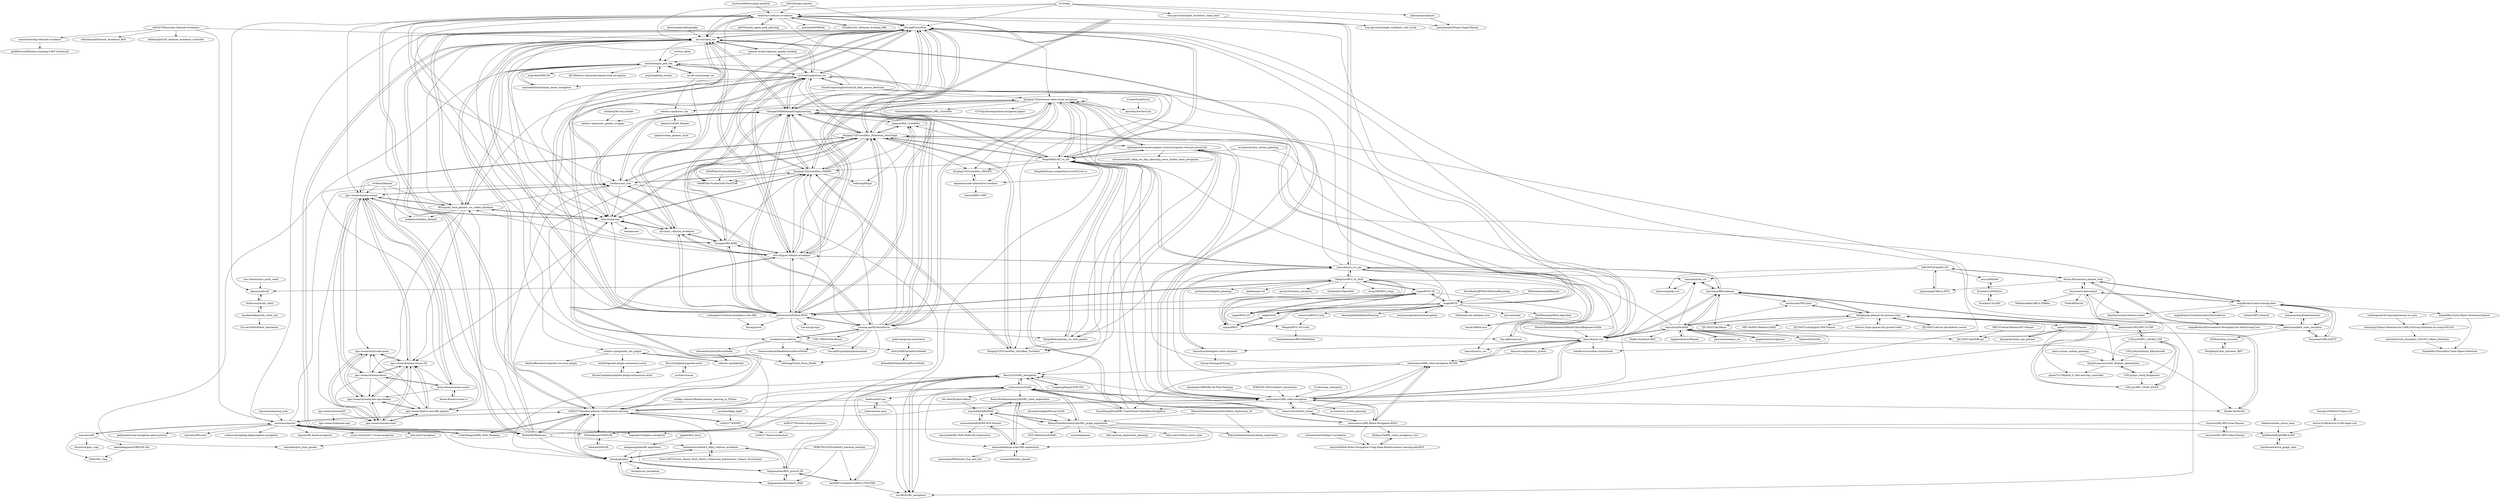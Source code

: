 digraph G {
"tuw-robotics/tuw_multi_robot" -> "daenny/collvoid" ["e"=1]
"vita-epfl/CrowdNav" -> "mit-acl/cadrl_ros"
"vita-epfl/CrowdNav" -> "ChanganVR/RelationalGraphLearning"
"vita-epfl/CrowdNav" -> "sybrenstuvel/Python-RVO2"
"vita-epfl/CrowdNav" -> "Shuijing725/CrowdNav_Prediction_AttnGraph"
"vita-epfl/CrowdNav" -> "srl-freiburg/pedsim_ros"
"vita-epfl/CrowdNav" -> "mit-acl/gym-collision-avoidance"
"vita-epfl/CrowdNav" -> "ChanganVR/CADRL"
"vita-epfl/CrowdNav" -> "TempleRAIL/drl_vo_nav"
"vita-epfl/CrowdNav" -> "Shuijing725/CrowdNav_DSRNN"
"vita-epfl/CrowdNav" -> "Acmece/rl-collision-avoidance"
"vita-epfl/CrowdNav" -> "mit-acl/rl_collision_avoidance"
"vita-epfl/CrowdNav" -> "LeeKeyu/sarl_star"
"vita-epfl/CrowdNav" -> "Shuijing725/awesome-robot-social-navigation"
"vita-epfl/CrowdNav" -> "RGring/drl_local_planner_ros_stable_baselines"
"vita-epfl/CrowdNav" -> "ethz-asl/navrep"
"marooncn/navbot" -> "marooncn/RL"
"marooncn/navbot" -> "m5823779/motion-planner-reinforcement-learning"
"marooncn/navbot" -> "ethz-asl/rl-navigation"
"marooncn/navbot" -> "CoderWangcai/DRL_Path_Planning" ["e"=1]
"marooncn/navbot" -> "vita-epfl/CrowdNav"
"marooncn/navbot" -> "wqynew/RL-based-navigation" ["e"=1]
"marooncn/navbot" -> "RoblabWh/RobLearn"
"marooncn/navbot" -> "NithishkumarS/DWA-RL"
"marooncn/navbot" -> "yushu-liu/icra2017-visual-navigation" ["e"=1]
"marooncn/navbot" -> "jkulhanek/visual-navigation-agent-pytorch" ["e"=1]
"marooncn/navbot" -> "dranaju/project"
"marooncn/navbot" -> "marooncn/RLnotes"
"marooncn/navbot" -> "trqminh/rl-mapless-navigation"
"marooncn/navbot" -> "LeeKeyu/sarl_star"
"marooncn/navbot" -> "combra-lab/spiking-ddpg-mapless-navigation" ["e"=1]
"atb033/multi_agent_path_planning" -> "Acmece/rl-collision-avoidance" ["e"=1]
"marooncn/learning_note" -> "marooncn/navbot"
"eleurent/phd-bibliography" -> "mit-acl/cadrl_ros" ["e"=1]
"AcutronicRobotics/gym-gazebo2" -> "Acmece/rl-collision-avoidance" ["e"=1]
"xie9187/Monocular-Obstacle-Avoidance" -> "anassinator/dqn-obstacle-avoidance"
"xie9187/Monocular-Obstacle-Avoidance" -> "abhiksingla/UAV_obstacle_avoidance_controller" ["e"=1]
"xie9187/Monocular-Obstacle-Avoidance" -> "vibhuthasak/Obstacle_Avoidance_ROS" ["e"=1]
"xie9187/Monocular-Obstacle-Avoidance" -> "marooncn/navbot"
"xie9187/Monocular-Obstacle-Avoidance" -> "mit-acl/cadrl_ros"
"snape/RVO2" -> "snape/RVO2-3D"
"snape/RVO2" -> "snape/RVO2-CS" ["e"=1]
"snape/RVO2" -> "snape/HRVO"
"snape/RVO2" -> "MengGuo/RVO_Py_MAS"
"snape/RVO2" -> "sybrenstuvel/Python-RVO2"
"snape/RVO2" -> "warmtrue/RVO2-Unity" ["e"=1]
"snape/RVO2" -> "recastnavigation/recastnavigation" ["e"=1]
"snape/RVO2" -> "Nebukam/com.nebukam.orca" ["e"=1]
"snape/RVO2" -> "vita-epfl/CrowdNav"
"snape/RVO2" -> "PathPlanning/ORCA-algorithm" ["e"=1]
"snape/RVO2" -> "snape/AVO2"
"snape/RVO2" -> "srl-freiburg/pedsim_ros"
"snape/RVO2" -> "mit-acl/mader" ["e"=1]
"snape/RVO2" -> "whoenig/libMultiRobotPlanning" ["e"=1]
"snape/RVO2" -> "Acmece/rl-collision-avoidance"
"m5823779/motion-planner-reinforcement-learning" -> "m5823779/DDPG"
"m5823779/motion-planner-reinforcement-learning" -> "dranaju/project"
"m5823779/motion-planner-reinforcement-learning" -> "CoderWangcai/DRL_Path_Planning" ["e"=1]
"m5823779/motion-planner-reinforcement-learning" -> "marooncn/navbot"
"m5823779/motion-planner-reinforcement-learning" -> "fangxiaoshen/ROS_pytorch_RL"
"m5823779/motion-planner-reinforcement-learning" -> "Acmece/rl-collision-avoidance"
"m5823779/motion-planner-reinforcement-learning" -> "hanlinniu/turtlebot3_ddpg_collision_avoidance"
"m5823779/motion-planner-reinforcement-learning" -> "Barry2333/DRL_Navigation"
"m5823779/motion-planner-reinforcement-learning" -> "RoblabWh/RobLearn"
"m5823779/motion-planner-reinforcement-learning" -> "reiniscimurs/DRL-robot-navigation"
"m5823779/motion-planner-reinforcement-learning" -> "mit-acl/cadrl_ros"
"m5823779/motion-planner-reinforcement-learning" -> "vita-epfl/CrowdNav"
"m5823779/motion-planner-reinforcement-learning" -> "mit-acl/gym-collision-avoidance"
"m5823779/motion-planner-reinforcement-learning" -> "reiniscimurs/GDAE"
"m5823779/motion-planner-reinforcement-learning" -> "NithishkumarS/DWA-RL"
"warmtrue/RVO2-Unity" -> "Hengle/RVO2-3D-Unity" ["e"=1]
"srl-freiburg/pedsim_ros" -> "vita-epfl/CrowdNav"
"srl-freiburg/pedsim_ros" -> "yuxiang-gao/PySocialForce"
"srl-freiburg/pedsim_ros" -> "onlytailei/gym_ped_sim"
"srl-freiburg/pedsim_ros" -> "mit-acl/cadrl_ros"
"srl-freiburg/pedsim_ros" -> "sybrenstuvel/Python-RVO2"
"srl-freiburg/pedsim_ros" -> "spencer-project/spencer_people_tracking" ["e"=1]
"srl-freiburg/pedsim_ros" -> "svenkreiss/socialforce"
"srl-freiburg/pedsim_ros" -> "ChanganVR/RelationalGraphLearning"
"srl-freiburg/pedsim_ros" -> "Shuijing725/CrowdNav_Prediction_AttnGraph"
"srl-freiburg/pedsim_ros" -> "TempleRAIL/drl_vo_nav"
"srl-freiburg/pedsim_ros" -> "mit-acl/gym-collision-avoidance"
"srl-freiburg/pedsim_ros" -> "marinaKollmitz/human_aware_navigation" ["e"=1]
"srl-freiburg/pedsim_ros" -> "TempleRAIL/pedsim_ros_with_gazebo"
"srl-freiburg/pedsim_ros" -> "VisualComputingInstitute/2D_lidar_person_detection" ["e"=1]
"srl-freiburg/pedsim_ros" -> "RGring/drl_local_planner_ros_stable_baselines"
"ChanganVR/CADRL" -> "vita-epfl/CrowdNav"
"ChanganVR/CADRL" -> "mit-acl/rl_collision_avoidance"
"ChanganVR/CADRL" -> "ChanganVR/RelationalGraphLearning"
"ChanganVR/CADRL" -> "Shuijing725/CrowdNav_DSRNN"
"ChanganVR/CADRL" -> "sybrenstuvel/Python-RVO2"
"ChanganVR/CADRL" -> "mit-acl/gym-collision-avoidance"
"ChanganVR/RelationalGraphLearning" -> "vita-epfl/CrowdNav"
"ChanganVR/RelationalGraphLearning" -> "Shuijing725/CrowdNav_Prediction_AttnGraph"
"ChanganVR/RelationalGraphLearning" -> "sybrenstuvel/Python-RVO2"
"ChanganVR/RelationalGraphLearning" -> "Shuijing725/CrowdNav_DSRNN"
"ChanganVR/RelationalGraphLearning" -> "LeeKeyu/sarl_star"
"ChanganVR/RelationalGraphLearning" -> "vita-epfl/social-nce" ["e"=1]
"ChanganVR/RelationalGraphLearning" -> "ChanganVR/CADRL"
"ChanganVR/RelationalGraphLearning" -> "ethz-asl/navrep"
"ChanganVR/RelationalGraphLearning" -> "yejimun/PaS_CrowdNav"
"ChanganVR/RelationalGraphLearning" -> "yuxiang-gao/PySocialForce"
"ChanganVR/RelationalGraphLearning" -> "TempleRAIL/drl_vo_nav"
"ChanganVR/RelationalGraphLearning" -> "mit-acl/gym-collision-avoidance"
"ChanganVR/RelationalGraphLearning" -> "SMARTlab-Purdue/SAN-NaviSTAR"
"ChanganVR/RelationalGraphLearning" -> "mit-acl/cadrl_ros"
"ChanganVR/RelationalGraphLearning" -> "srl-freiburg/pedsim_ros"
"sichkar-valentyn/Reinforcement_Learning_in_Python" -> "m5823779/motion-planner-reinforcement-learning" ["e"=1]
"mit-acl/cadrl_ros" -> "vita-epfl/CrowdNav"
"mit-acl/cadrl_ros" -> "mit-acl/gym-collision-avoidance"
"mit-acl/cadrl_ros" -> "Acmece/rl-collision-avoidance"
"mit-acl/cadrl_ros" -> "srl-freiburg/pedsim_ros"
"mit-acl/cadrl_ros" -> "mit-acl/rl_collision_avoidance"
"mit-acl/cadrl_ros" -> "sybrenstuvel/Python-RVO2"
"mit-acl/cadrl_ros" -> "ChanganVR/RelationalGraphLearning"
"mit-acl/cadrl_ros" -> "RGring/drl_local_planner_ros_stable_baselines"
"mit-acl/cadrl_ros" -> "spencer-project/spencer_people_tracking" ["e"=1]
"mit-acl/cadrl_ros" -> "m5823779/motion-planner-reinforcement-learning"
"mit-acl/cadrl_ros" -> "ChanganVR/CADRL"
"mit-acl/cadrl_ros" -> "CoderWangcai/DRL_Path_Planning" ["e"=1]
"mit-acl/cadrl_ros" -> "RoblabWh/RobLearn"
"mit-acl/cadrl_ros" -> "reiniscimurs/DRL-robot-navigation"
"mit-acl/cadrl_ros" -> "onlytailei/gym_ped_sim"
"ROBOTIS-GIT/turtlebot3_machine_learning" -> "fangxiaoshen/turtlebot3_DQN" ["e"=1]
"ROBOTIS-GIT/turtlebot3_machine_learning" -> "dranaju/project" ["e"=1]
"ROBOTIS-GIT/turtlebot3_machine_learning" -> "chch9907/turtlebot3-DDPG-LSTM-PER" ["e"=1]
"dranaju/project" -> "fangxiaoshen/turtlebot3_DQN"
"dranaju/project" -> "fangxiaoshen/ROS_pytorch_RL"
"dranaju/project" -> "m5823779/motion-planner-reinforcement-learning"
"dranaju/project" -> "hanlinniu/turtlebot3_ddpg_collision_avoidance"
"dranaju/project" -> "Barry2333/DRL_Navigation"
"dranaju/project" -> "dranaju/curl_navigation"
"snape/HRVO" -> "snape/AVO2"
"snape/HRVO" -> "MengGuo/RVO_Py_MAS"
"snape/HRVO" -> "snape/RVO2-3D"
"snape/HRVO" -> "snape/RVO2"
"tanukitoshika/multi_robot_sim" -> "ferherranz/multi_robot"
"tanukitoshika/multi_robot_sim" -> "Cw-zero/MultiRobot_Simulation"
"Acmece/rl-collision-avoidance" -> "mit-acl/gym-collision-avoidance"
"Acmece/rl-collision-avoidance" -> "mit-acl/cadrl_ros"
"Acmece/rl-collision-avoidance" -> "vita-epfl/CrowdNav"
"Acmece/rl-collision-avoidance" -> "ChanganVR/CADRL"
"Acmece/rl-collision-avoidance" -> "hanruihua/rl_rvo_nav"
"Acmece/rl-collision-avoidance" -> "m5823779/motion-planner-reinforcement-learning"
"Acmece/rl-collision-avoidance" -> "mit-acl/rl_collision_avoidance"
"Acmece/rl-collision-avoidance" -> "ChanganVR/RelationalGraphLearning"
"Acmece/rl-collision-avoidance" -> "sybrenstuvel/Python-RVO2"
"Acmece/rl-collision-avoidance" -> "gsartoretti/PRIMAL" ["e"=1]
"Acmece/rl-collision-avoidance" -> "ethz-asl/navrep"
"Acmece/rl-collision-avoidance" -> "daenny/collvoid"
"Acmece/rl-collision-avoidance" -> "atb033/multi_agent_path_planning" ["e"=1]
"Acmece/rl-collision-avoidance" -> "ZYunfeii/UAV_Obstacle_Avoiding_DRL" ["e"=1]
"Acmece/rl-collision-avoidance" -> "ignc-research/arena-rosnav"
"snape/RVO2-3D" -> "snape/RVO2"
"snape/RVO2-3D" -> "snape/RVO2-CS" ["e"=1]
"snape/RVO2-3D" -> "MengGuo/RVO_Py_MAS"
"snape/RVO2-3D" -> "snape/HRVO"
"snape/RVO2-3D" -> "Hengle/RVO2-3D-Unity"
"snape/RVO2-3D" -> "sybrenstuvel/Python-RVO2"
"snape/RVO2-3D" -> "snape/AVO2"
"snape/RVO2-3D" -> "harish1696/d-orca"
"enginBozkurt/CarlaSimulatorDataCollector" -> "enginBozkurt/Environment-Perception-For-Self-Driving-Cars"
"Hengle/RVO2-3D-Unity" -> "halitanildonmez/RVO2WithAStar"
"RGring/drl_local_planner_ros_stable_baselines" -> "ignc-research/arena-rosnav"
"RGring/drl_local_planner_ros_stable_baselines" -> "ethz-asl/navrep"
"RGring/drl_local_planner_ros_stable_baselines" -> "ignc-research/arena-rosnav-3D"
"RGring/drl_local_planner_ros_stable_baselines" -> "LeeKeyu/sarl_star"
"RGring/drl_local_planner_ros_stable_baselines" -> "onlytailei/gym_ped_sim"
"RGring/drl_local_planner_ros_stable_baselines" -> "avidbots/turtlebot_flatland"
"RGring/drl_local_planner_ros_stable_baselines" -> "vita-epfl/CrowdNav"
"RGring/drl_local_planner_ros_stable_baselines" -> "ignc-research/arena-bench"
"Ozzyz/carla-data-export" -> "enginBozkurt/carla-training-data"
"Ozzyz/carla-data-export" -> "KevinLADLee/carla_dataset_tools"
"Ozzyz/carla-data-export" -> "jedeschaud/kitti_carla_simulator"
"Ozzyz/carla-data-export" -> "Fredrik00/avod"
"Ozzyz/carla-data-export" -> "MukhlasAdib/CARLA-2DBBox"
"Ozzyz/carla-data-export" -> "AlanNaoto/carla-dataset-runner"
"svenkreiss/socialforce" -> "yuxiang-gao/PySocialForce"
"svenkreiss/socialforce" -> "dslwz2008/SocialForceModel"
"svenkreiss/socialforce" -> "lc6chang/Social_Force_Model"
"svenkreiss/socialforce" -> "srl-freiburg/pedsim_ros"
"svenkreiss/socialforce" -> "vita-epfl/trajnetplusplusbaselines" ["e"=1]
"svenkreiss/socialforce" -> "fawwazbmn/SocialForceModel"
"svenkreiss/socialforce" -> "francescofarina/HeadedSocialForceModel"
"m5823779/DDPG" -> "m5823779/motion-planner-reinforcement-learning"
"m5823779/DDPG" -> "m5823779/pose-estimation"
"PathPlanning/ORCA-algorithm" -> "harish1696/d-orca" ["e"=1]
"RoblabWh/RobLearn" -> "m5823779/motion-planner-reinforcement-learning"
"RoblabWh/RobLearn" -> "ethz-asl/navrep"
"RoblabWh/RobLearn" -> "LeeKeyu/sarl_star"
"RoblabWh/RobLearn" -> "dranaju/project"
"RoblabWh/RobLearn" -> "marooncn/navbot"
"RoblabWh/RobLearn" -> "mit-acl/cadrl_ros"
"RoblabWh/RobLearn" -> "reiniscimurs/GDAE"
"RoblabWh/RobLearn" -> "vita-epfl/CrowdNav"
"RoblabWh/RobLearn" -> "reiniscimurs/DRL-robot-navigation"
"RoblabWh/RobLearn" -> "RGring/drl_local_planner_ros_stable_baselines"
"RoblabWh/RobLearn" -> "hanlinniu/turtlebot3_ddpg_collision_avoidance"
"navuboy/ddpg_biped" -> "m5823779/DDPG" ["e"=1]
"avidbots/flatland" -> "RGring/drl_local_planner_ros_stable_baselines"
"avidbots/flatland" -> "avidbots/turtlebot_flatland"
"avidbots/flatland" -> "ignc-research/arena-rosnav"
"avidbots/flatland" -> "Arena-Rosnav/arena-rosnav"
"enginBozkurt/carla-training-data" -> "fnozarian/CARLA-KITTI"
"enginBozkurt/carla-training-data" -> "jedeschaud/kitti_carla_simulator"
"enginBozkurt/carla-training-data" -> "Ozzyz/carla-data-export"
"enginBozkurt/carla-training-data" -> "enginBozkurt/CarlaSimulatorDataCollector"
"enginBozkurt/carla-training-data" -> "KevinLADLee/carla_dataset_tools"
"enginBozkurt/carla-training-data" -> "DanielHfnr/Carla-Object-Detection-Dataset"
"enginBozkurt/carla-training-data" -> "mmmmaomao/DataGenerator"
"enginBozkurt/carla-training-data" -> "zwbai/CARTI_Dataset"
"enginBozkurt/carla-training-data" -> "AlanNaoto/carla-dataset-runner"
"yufengzhe1/Collision-Avoidance-with-DRL" -> "Muon/pyorca"
"marooncn/RL" -> "marooncn/navbot"
"marooncn/RL" -> "akashdeepjassal/VREP-RL-bot"
"marooncn/RL" -> "R3NI3/RL_Vrep"
"marooncn/RL" -> "doctorsrn/gym_vrep"
"snape/AVO2" -> "snape/HRVO"
"DanielHfnr/Carla-Object-Detection-Dataset" -> "DanielHfnr/Tensorflow-Carla-Object-Detection"
"DanielHfnr/Carla-Object-Detection-Dataset" -> "stemsgrpy/Object-Detection-for-CARLA-Driving-Simulator-by-using-YOLOv4"
"applenob/rl_learn" -> "mengwanglalala/RL-algorithms" ["e"=1]
"godisreal/group-social-force" -> "dslwz2008/SocialForceModel"
"ethz-asl/rl-navigation" -> "onlytailei/gym_style_gazebo"
"ml-lab-cuny/menge_ros" -> "onlytailei/gym_ped_sim"
"ml-lab-cuny/menge_ros" -> "robotics-upo/hunav_sim"
"fawwazbmn/SocialForceModel" -> "robotics-upo/lightsfm"
"akashdeepjassal/VREP-RL-bot" -> "R3NI3/RL_Vrep"
"lc6chang/Social_Force_Model" -> "francescofarina/HeadedSocialForceModel"
"6-robot/wpr_simulation" -> "reiniscimurs/DRL-robot-navigation" ["e"=1]
"LeeKeyu/sarl_star" -> "Shuijing725/CrowdNav_DSRNN"
"LeeKeyu/sarl_star" -> "ChanganVR/RelationalGraphLearning"
"LeeKeyu/sarl_star" -> "Shuijing725/CrowdNav_Prediction_AttnGraph"
"LeeKeyu/sarl_star" -> "ethz-asl/navrep"
"LeeKeyu/sarl_star" -> "ignc-research/arena-rosnav"
"LeeKeyu/sarl_star" -> "NithishkumarS/DWA-RL"
"LeeKeyu/sarl_star" -> "yuxiang-gao/PySocialForce"
"m5823779/stereo-image-generation" -> "m5823779/pose-estimation"
"mit-acl/gym-collision-avoidance" -> "mit-acl/rl_collision_avoidance"
"mit-acl/gym-collision-avoidance" -> "Acmece/rl-collision-avoidance"
"mit-acl/gym-collision-avoidance" -> "mit-acl/cadrl_ros"
"mit-acl/gym-collision-avoidance" -> "vita-epfl/CrowdNav"
"mit-acl/gym-collision-avoidance" -> "sybrenstuvel/Python-RVO2"
"mit-acl/gym-collision-avoidance" -> "ethz-asl/navrep"
"mit-acl/gym-collision-avoidance" -> "ChanganVR/RelationalGraphLearning"
"mit-acl/gym-collision-avoidance" -> "ChanganVR/CADRL"
"mit-acl/gym-collision-avoidance" -> "Shuijing725/CrowdNav_Prediction_AttnGraph"
"mit-acl/gym-collision-avoidance" -> "hanruihua/rl_rvo_nav"
"mit-acl/gym-collision-avoidance" -> "srl-freiburg/pedsim_ros"
"mit-acl/gym-collision-avoidance" -> "RGring/drl_local_planner_ros_stable_baselines"
"mit-acl/gym-collision-avoidance" -> "Shuijing725/CrowdNav_DSRNN"
"mit-acl/gym-collision-avoidance" -> "yuxiang-gao/PySocialForce"
"mit-acl/gym-collision-avoidance" -> "m5823779/motion-planner-reinforcement-learning"
"RobustFieldAutonomyLab/DRL_robot_exploration" -> "marmotlab/ARiADNE"
"RobustFieldAutonomyLab/DRL_robot_exploration" -> "RobustFieldAutonomyLab/DRL_graph_exploration"
"RobustFieldAutonomyLab/DRL_robot_exploration" -> "marmotlab/large-scale-DRL-exploration"
"RobustFieldAutonomyLab/DRL_graph_exploration" -> "RobustFieldAutonomyLab/DRL_robot_exploration"
"RobustFieldAutonomyLab/DRL_graph_exploration" -> "marmotlab/ARiADNE"
"RobustFieldAutonomyLab/DRL_graph_exploration" -> "marmotlab/large-scale-DRL-exploration"
"RobustFieldAutonomyLab/DRL_graph_exploration" -> "RobustFieldAutonomyLab/em_exploration"
"RobustFieldAutonomyLab/DRL_graph_exploration" -> "SYSU-RoboticsLab/FAEL" ["e"=1]
"RobustFieldAutonomyLab/DRL_graph_exploration" -> "ethz-asl/crowdbot_active_slam"
"RobustFieldAutonomyLab/DRL_graph_exploration" -> "mseln/aeplanner" ["e"=1]
"RobustFieldAutonomyLab/DRL_graph_exploration" -> "reiniscimurs/GDAE"
"RobustFieldAutonomyLab/DRL_graph_exploration" -> "ethz-asl/cvae_exploration_planning" ["e"=1]
"RobustFieldAutonomyLab/DRL_graph_exploration" -> "JulioPlaced/ExplORB-SLAM"
"devendrachaplot/Neural-SLAM" -> "RobustFieldAutonomyLab/DRL_graph_exploration" ["e"=1]
"CoderWangcai/DRL_Path_Planning" -> "m5823779/motion-planner-reinforcement-learning" ["e"=1]
"CoderWangcai/DRL_Path_Planning" -> "marooncn/navbot" ["e"=1]
"CoderWangcai/DRL_Path_Planning" -> "mit-acl/cadrl_ros" ["e"=1]
"mit-acl/rl_collision_avoidance" -> "mit-acl/gym-collision-avoidance"
"mit-acl/rl_collision_avoidance" -> "ChanganVR/CADRL"
"mit-acl/rl_collision_avoidance" -> "ethz-asl/navrep"
"mit-acl/rl_collision_avoidance" -> "mit-acl/cadrl_ros"
"mit-acl/rl_collision_avoidance" -> "sybrenstuvel/Python-RVO2"
"mit-acl/rl_collision_avoidance" -> "vita-epfl/CrowdNav"
"xia0long/self-driving-experiments-in-carla" -> "stemsgrpy/Object-Detection-for-CARLA-Driving-Simulator-by-using-YOLOv4"
"yuxiang-gao/PySocialForce" -> "svenkreiss/socialforce"
"yuxiang-gao/PySocialForce" -> "srl-freiburg/pedsim_ros"
"yuxiang-gao/PySocialForce" -> "lc6chang/Social_Force_Model"
"yuxiang-gao/PySocialForce" -> "CMU-TBD/SocNavBench"
"yuxiang-gao/PySocialForce" -> "ChanganVR/RelationalGraphLearning"
"yuxiang-gao/PySocialForce" -> "francescofarina/HeadedSocialForceModel"
"yuxiang-gao/PySocialForce" -> "LeeKeyu/sarl_star"
"yuxiang-gao/PySocialForce" -> "Shuijing725/awesome-robot-social-navigation"
"yuxiang-gao/PySocialForce" -> "Shuijing725/CrowdNav_Prediction_AttnGraph"
"yuxiang-gao/PySocialForce" -> "Shuijing725/CrowdNav_DSRNN"
"yuxiang-gao/PySocialForce" -> "vita-epfl/social-nce" ["e"=1]
"yuxiang-gao/PySocialForce" -> "TempleRAIL/pedsim_ros_with_gazebo"
"yuxiang-gao/PySocialForce" -> "sybrenstuvel/Python-RVO2"
"yuxiang-gao/PySocialForce" -> "vita-epfl/trajnetplusplusbaselines" ["e"=1]
"yuxiang-gao/PySocialForce" -> "yejimun/PaS_CrowdNav"
"BruceChanJianLe/gazebo-actor" -> "osrf/servicesim"
"BruceChanJianLe/gazebo-actor" -> "BruceChanJianLe/gazebo-plugin-autonomous-actor"
"ferherranz/multi_robot" -> "daenny/collvoid"
"ferherranz/multi_robot" -> "tanukitoshika/multi_robot_sim"
"stemsgrpy/Object-Detection-for-CARLA-Driving-Simulator-by-using-YOLOv4" -> "umtclskn/Carla_Simulator_YOLOV3_Object_Detection"
"umtclskn/Carla_Simulator_YOLOV3_Object_Detection" -> "DanielHfnr/Tensorflow-Carla-Object-Detection"
"ignc-research/arena2D" -> "ignc-research/arena-tools"
"ignc-research/arena2D" -> "ignc-research/blender-gen"
"BruceChanJianLe/gazebo-plugin-autonomous-actor" -> "bach05/gazebo-plugin-autonomous-actor"
"osrf/servicesim" -> "BruceChanJianLe/gazebo-actor"
"hanlinniu/turtlebot3_ddpg_collision_avoidance" -> "Peace1997/Voronoi_Based_Multi_Robot_Collaborate_Exploration_Unknow_Enviroment" ["e"=1]
"hanlinniu/turtlebot3_ddpg_collision_avoidance" -> "dranaju/project"
"hanlinniu/turtlebot3_ddpg_collision_avoidance" -> "fangxiaoshen/ROS_pytorch_RL"
"PetteriAimonen/libfixmath" -> "snape/RVO2" ["e"=1]
"spencer-project/spencer_people_tracking" -> "srl-freiburg/pedsim_ros" ["e"=1]
"spencer-project/spencer_people_tracking" -> "mit-acl/cadrl_ros" ["e"=1]
"spencer-project/spencer_people_tracking" -> "onlytailei/gym_ped_sim" ["e"=1]
"spencer-project/spencer_people_tracking" -> "vita-epfl/CrowdNav" ["e"=1]
"SteveRabin/JPSPlusWithGoalBounding" -> "snape/RVO2" ["e"=1]
"ZYunfeii/UAV_Obstacle_Avoiding_DRL" -> "Acmece/rl-collision-avoidance" ["e"=1]
"eliabntt/irotate_active_slam" -> "JulioPlaced/ExplORB-SLAM"
"sybrenstuvel/Python-RVO2" -> "vita-epfl/CrowdNav"
"sybrenstuvel/Python-RVO2" -> "ChanganVR/RelationalGraphLearning"
"sybrenstuvel/Python-RVO2" -> "MengGuo/RVO_Py_MAS"
"sybrenstuvel/Python-RVO2" -> "mit-acl/gym-collision-avoidance"
"sybrenstuvel/Python-RVO2" -> "ChanganVR/CADRL"
"sybrenstuvel/Python-RVO2" -> "Shuijing725/CrowdNav_Prediction_AttnGraph"
"sybrenstuvel/Python-RVO2" -> "srl-freiburg/pedsim_ros"
"sybrenstuvel/Python-RVO2" -> "mit-acl/cadrl_ros"
"sybrenstuvel/Python-RVO2" -> "Shuijing725/CrowdNav_DSRNN"
"sybrenstuvel/Python-RVO2" -> "mit-acl/rl_collision_avoidance"
"sybrenstuvel/Python-RVO2" -> "yuxiang-gao/PySocialForce"
"sybrenstuvel/Python-RVO2" -> "ethz-asl/navrep"
"sybrenstuvel/Python-RVO2" -> "Muon/pyorca"
"sybrenstuvel/Python-RVO2" -> "tud-amr/go-mpc" ["e"=1]
"sybrenstuvel/Python-RVO2" -> "CMU-TBD/SocNavBench"
"mengwanglalala/RL-algorithms" -> "dranaju/project"
"mengwanglalala/RL-algorithms" -> "fangxiaoshen/ROS_pytorch_RL"
"reiniscimurs/GDAE" -> "Barry2333/DRL_Navigation"
"reiniscimurs/GDAE" -> "reiniscimurs/DRL-robot-navigation"
"reiniscimurs/GDAE" -> "zw199502/RL_navigation"
"reiniscimurs/GDAE" -> "marmotlab/large-scale-DRL-exploration"
"reiniscimurs/GDAE" -> "RobustFieldAutonomyLab/DRL_robot_exploration"
"reiniscimurs/GDAE" -> "RobustFieldAutonomyLab/DRL_graph_exploration"
"reiniscimurs/GDAE" -> "reiniscimurs/DRL-Robot-Navigation-ROS2"
"reiniscimurs/GDAE" -> "efc-robot/Explore-Bench" ["e"=1]
"reiniscimurs/GDAE" -> "leekwoon/hrl-nav"
"vita-epfl/social-nce" -> "ChanganVR/RelationalGraphLearning" ["e"=1]
"Shuijing725/CrowdNav_DSRNN" -> "Shuijing725/CrowdNav_Prediction_AttnGraph"
"Shuijing725/CrowdNav_DSRNN" -> "Shuijing725/CrowdNav_Sim2Real_Turtlebot"
"Shuijing725/CrowdNav_DSRNN" -> "yejimun/PaS_CrowdNav"
"Shuijing725/CrowdNav_DSRNN" -> "ChanganVR/RelationalGraphLearning"
"Shuijing725/CrowdNav_DSRNN" -> "LeeKeyu/sarl_star"
"Shuijing725/CrowdNav_DSRNN" -> "ethz-asl/navrep"
"Shuijing725/CrowdNav_DSRNN" -> "SMARTlab-Purdue/SAN-NaviSTAR"
"Shuijing725/CrowdNav_DSRNN" -> "Shuijing725/awesome-robot-social-navigation"
"Shuijing725/CrowdNav_DSRNN" -> "vita-epfl/CrowdNav"
"Shuijing725/CrowdNav_DSRNN" -> "tedhuang96/gst"
"LinghengMeng/LSTM-TD3" -> "Barry2333/DRL_Navigation"
"VisualComputingInstitute/2D_lidar_person_detection" -> "TempleRAIL/pedsim_ros_with_gazebo" ["e"=1]
"VisualComputingInstitute/2D_lidar_person_detection" -> "robotics-upo/gazebo_sfm_plugin" ["e"=1]
"VisualComputingInstitute/2D_lidar_person_detection" -> "Shuijing725/CrowdNav_Sim2Real_Turtlebot" ["e"=1]
"VisualComputingInstitute/2D_lidar_person_detection" -> "onlytailei/gym_ped_sim" ["e"=1]
"VisualComputingInstitute/2D_lidar_person_detection" -> "Shuijing725/awesome-robot-social-navigation" ["e"=1]
"VisualComputingInstitute/2D_lidar_person_detection" -> "srl-freiburg/pedsim_ros" ["e"=1]
"NithishkumarS/DWA-RL" -> "zhlstone/DWA-RL"
"zhlstone/DWA-RL" -> "NithishkumarS/DWA-RL"
"marinaKollmitz/human_aware_navigation" -> "onlytailei/gym_ped_sim" ["e"=1]
"ignc-research/arena-rosnav" -> "ignc-research/arena-rosnav-3D"
"ignc-research/arena-rosnav" -> "ignc-research/all-in-one-DRL-planner"
"ignc-research/arena-rosnav" -> "ignc-research/arena-tools"
"ignc-research/arena-rosnav" -> "ignc-research/arena-fsm-ego-planner"
"ignc-research/arena-rosnav" -> "ignc-research/navsafe-arena"
"ignc-research/arena-rosnav" -> "Arena-Rosnav/arena-rosnav"
"ignc-research/arena-rosnav" -> "ignc-research/arena-bench"
"ignc-research/arena-rosnav" -> "ethz-asl/navrep"
"ignc-research/arena-rosnav" -> "Shuijing725/CrowdNav_Prediction_AttnGraph"
"ignc-research/arena-rosnav" -> "RGring/drl_local_planner_ros_stable_baselines"
"ignc-research/arena-rosnav" -> "LeeKeyu/sarl_star"
"ignc-research/navsafe-arena" -> "ignc-research/arena-tools"
"ignc-research/navsafe-arena" -> "ignc-research/arena-fsm-ego-planner"
"ignc-research/navsafe-arena" -> "ignc-research/arena-rosnav-3D"
"zijianzhang/CARLA_INVS" -> "SIAT-INVS/CarlaFLCAV"
"robotics-upo/gazebo_sfm_plugin" -> "robotics-upo/lightsfm"
"robotics-upo/gazebo_sfm_plugin" -> "blackcoffeerobotics/gazebo-ros-actor-plugin"
"robotics-upo/gazebo_sfm_plugin" -> "bach05/gazebo-plugin-autonomous-actor"
"ethz-asl/navrep" -> "ignc-research/arena-rosnav"
"ethz-asl/navrep" -> "Shuijing725/CrowdNav_DSRNN"
"ethz-asl/navrep" -> "weixians/esa"
"ethz-asl/navrep" -> "Shuijing725/CrowdNav_Prediction_AttnGraph"
"ethz-asl/navrep" -> "mit-acl/rl_collision_avoidance"
"ethz-asl/navrep" -> "ignc-research/arena-rosnav-3D"
"ethz-asl/navrep" -> "ChanganVR/RelationalGraphLearning"
"ethz-asl/navrep" -> "RGring/drl_local_planner_ros_stable_baselines"
"playerproject/player" -> "jennyhasahat/Player-Stage-Manual"
"ignc-research/all-in-one-DRL-planner" -> "ignc-research/arena-tools"
"ignc-research/all-in-one-DRL-planner" -> "ignc-research/arena-fsm-ego-planner"
"ignc-research/all-in-one-DRL-planner" -> "ignc-research/arena-rosnav-3D"
"ignc-research/all-in-one-DRL-planner" -> "ignc-research/navsafe-arena"
"ignc-research/all-in-one-DRL-planner" -> "ignc-research/arena-rosnav"
"daenny/collvoid" -> "ferherranz/multi_robot"
"ignc-research/arena-tools" -> "ignc-research/navsafe-arena"
"ignc-research/arena-tools" -> "ignc-research/arena-rosnav-3D"
"ignc-research/arena-tools" -> "ignc-research/arena-fsm-ego-planner"
"ignc-research/arena-tools" -> "ignc-research/all-in-one-DRL-planner"
"ignc-research/arena-rosnav-3D" -> "ignc-research/arena-tools"
"ignc-research/arena-rosnav-3D" -> "ignc-research/navsafe-arena"
"ignc-research/arena-rosnav-3D" -> "ignc-research/arena-rosnav"
"ignc-research/arena-rosnav-3D" -> "ignc-research/all-in-one-DRL-planner"
"ignc-research/arena-rosnav-3D" -> "ignc-research/arena-fsm-ego-planner"
"ignc-research/arena-rosnav-3D" -> "ignc-research/arena-bench"
"sphanit/CoHAN_Planner" -> "sphanit/cohan_planner_multi"
"sphanit/cohan_planner_multi" -> "sphanit/CoHAN_Planner"
"JulioPlaced/active_graph_slam" -> "JulioPlaced/ExplORB-SLAM"
"bach05/gazebo-plugin-autonomous-actor" -> "BruceChanJianLe/gazebo-plugin-autonomous-actor"
"snape/RVO2-CS" -> "snape/RVO2" ["e"=1]
"snape/RVO2-CS" -> "snape/RVO2-3D" ["e"=1]
"Peace1997/Voronoi_Based_Multi_Robot_Collaborate_Exploration_Unknow_Enviroment" -> "hanlinniu/turtlebot3_ddpg_collision_avoidance" ["e"=1]
"reiniscimurs/DRL-robot-navigation" -> "reiniscimurs/GDAE"
"reiniscimurs/DRL-robot-navigation" -> "tomasvr/turtlebot3_drlnav"
"reiniscimurs/DRL-robot-navigation" -> "TempleRAIL/drl_vo_nav"
"reiniscimurs/DRL-robot-navigation" -> "reiniscimurs/DRL-Robot-Navigation-ROS2"
"reiniscimurs/DRL-robot-navigation" -> "OscarHuangWind/DRL-Transformer-SimtoReal-Navigation"
"reiniscimurs/DRL-robot-navigation" -> "vita-epfl/CrowdNav"
"reiniscimurs/DRL-robot-navigation" -> "Barry2333/DRL_Navigation"
"reiniscimurs/DRL-robot-navigation" -> "Zhefan-Xu/NavRL" ["e"=1]
"reiniscimurs/DRL-robot-navigation" -> "Shuijing725/CrowdNav_Prediction_AttnGraph"
"reiniscimurs/DRL-robot-navigation" -> "m5823779/motion-planner-reinforcement-learning"
"reiniscimurs/DRL-robot-navigation" -> "hanruihua/rl_rvo_nav"
"reiniscimurs/DRL-robot-navigation" -> "ai-winter/ros_motion_planning" ["e"=1]
"reiniscimurs/DRL-robot-navigation" -> "mit-acl/cadrl_ros"
"reiniscimurs/DRL-robot-navigation" -> "reiniscimurs/DRL-robot-navigation-IR-SIM"
"reiniscimurs/DRL-robot-navigation" -> "hanruihua/ir-sim"
"hanruihua/rl_rvo_nav" -> "hanruihua/intelligent-robot-simulator"
"hanruihua/rl_rvo_nav" -> "hanruihua/RDA-planner"
"hanruihua/rl_rvo_nav" -> "hanruihua/ir-sim"
"hanruihua/rl_rvo_nav" -> "MengGuo/RVO_Py_MAS"
"hanruihua/rl_rvo_nav" -> "hanruihua/rvo_ros"
"hanruihua/rl_rvo_nav" -> "TempleRAIL/drl_vo_nav"
"hanruihua/rl_rvo_nav" -> "hanruihua/rda_ros"
"hanruihua/rl_rvo_nav" -> "Acmece/rl-collision-avoidance"
"hanruihua/rl_rvo_nav" -> "Shuijing725/awesome-robot-social-navigation"
"hanruihua/rl_rvo_nav" -> "mit-acl/gym-collision-avoidance"
"efc-robot/Explore-Bench" -> "marmotlab/ARiADNE" ["e"=1]
"fangxiaoshen/turtlebot3_DQN" -> "dranaju/project"
"fangxiaoshen/turtlebot3_DQN" -> "fangxiaoshen/ROS_pytorch_RL"
"zw199502/RL_navigation" -> "Barry2333/DRL_Navigation"
"fangxiaoshen/ROS_pytorch_RL" -> "fangxiaoshen/turtlebot3_DQN"
"fangxiaoshen/ROS_pytorch_RL" -> "chch9907/turtlebot3-DDPG-LSTM-PER"
"fangxiaoshen/ROS_pytorch_RL" -> "dranaju/project"
"fangxiaoshen/ROS_pytorch_RL" -> "hanlinniu/turtlebot3_ddpg_collision_avoidance"
"fangxiaoshen/ROS_pytorch_RL" -> "Barry2333/DRL_Navigation"
"hanruihua/ir-sim" -> "hanruihua/NeuPAN"
"hanruihua/ir-sim" -> "hanruihua/rl_rvo_nav"
"hanruihua/ir-sim" -> "reiniscimurs/DRL-robot-navigation-IR-SIM"
"hanruihua/ir-sim" -> "hanruihua/RDA-planner"
"hanruihua/ir-sim" -> "reiniscimurs/DRL-robot-navigation"
"hanruihua/ir-sim" -> "Shuijing725/awesome-robot-social-navigation"
"hanruihua/ir-sim" -> "hanruihua/rda_ros"
"hanruihua/ir-sim" -> "hanruihua/intelligent-robot-simulator"
"hanruihua/ir-sim" -> "hanruihua/rvo_ros"
"hanruihua/ir-sim" -> "Zhefan-Xu/NavRL" ["e"=1]
"hanruihua/ir-sim" -> "TempleRAIL/drl_vo_nav"
"hanruihua/ir-sim" -> "kimsooyoung/robotics_python" ["e"=1]
"hanruihua/ir-sim" -> "vita-epfl/CrowdNav"
"hanruihua/ir-sim" -> "Shuijing725/CrowdNav_Prediction_AttnGraph"
"hanruihua/ir-sim" -> "robodhruv/visualnav-transformer" ["e"=1]
"jedeschaud/kitti_carla_simulator" -> "fnozarian/CARLA-KITTI"
"jedeschaud/kitti_carla_simulator" -> "enginBozkurt/carla-training-data"
"jedeschaud/kitti_carla_simulator" -> "cf206cd/carla_nuscenes"
"jedeschaud/kitti_carla_simulator" -> "mmmmaomao/DataGenerator"
"jedeschaud/kitti_carla_simulator" -> "KevinLADLee/carla_dataset_tools"
"jedeschaud/kitti_carla_simulator" -> "Ozzyz/carla-data-export"
"KevinLADLee/carla_dataset_tools" -> "SIAT-INVS/CarlaFLCAV"
"KevinLADLee/carla_dataset_tools" -> "Ozzyz/carla-data-export"
"KevinLADLee/carla_dataset_tools" -> "jedeschaud/kitti_carla_simulator"
"KevinLADLee/carla_dataset_tools" -> "enginBozkurt/carla-training-data"
"KevinLADLee/carla_dataset_tools" -> "zijianzhang/CARLA_INVS"
"SIAT-INVS/CarlaFLCAV" -> "zijianzhang/CARLA_INVS"
"SIAT-INVS/CarlaFLCAV" -> "KevinLADLee/carla_dataset_tools"
"SIAT-INVS/CarlaFLCAV" -> "bearswang/mpc-ros"
"SIAT-INVS/CarlaFLCAV" -> "hanruihua/rda_ros"
"SIAT-INVS/CarlaFLCAV" -> "aioz-ai/FADNet"
"TempleRAIL/drl_vo_nav" -> "Shuijing725/CrowdNav_Prediction_AttnGraph"
"TempleRAIL/drl_vo_nav" -> "Shuijing725/awesome-robot-social-navigation"
"TempleRAIL/drl_vo_nav" -> "TempleRAIL/pedsim_ros_with_gazebo"
"TempleRAIL/drl_vo_nav" -> "ailabspace/drl-based-mapless-crowd-navigation-with-perceived-risk"
"TempleRAIL/drl_vo_nav" -> "sepsamavi/safe-interactive-crowdnav"
"TempleRAIL/drl_vo_nav" -> "vita-epfl/CrowdNav"
"TempleRAIL/drl_vo_nav" -> "Shuijing725/CrowdNav_HEIGHT"
"TempleRAIL/drl_vo_nav" -> "TempleRAIL/nav-competition-icra2022-drl-vo"
"TempleRAIL/drl_vo_nav" -> "zw199502/RL_navigation"
"TempleRAIL/drl_vo_nav" -> "yejimun/PaS_CrowdNav"
"TempleRAIL/drl_vo_nav" -> "OscarHuangWind/DRL-Transformer-SimtoReal-Navigation"
"TempleRAIL/drl_vo_nav" -> "ChanganVR/RelationalGraphLearning"
"TempleRAIL/drl_vo_nav" -> "Shuijing725/CrowdNav_Sim2Real_Turtlebot"
"TempleRAIL/drl_vo_nav" -> "hanruihua/rl_rvo_nav"
"TempleRAIL/drl_vo_nav" -> "Shuijing725/CrowdNav_DSRNN"
"chch9907/turtlebot3-DDPG-LSTM-PER" -> "Barry2333/DRL_Navigation"
"chch9907/turtlebot3-DDPG-LSTM-PER" -> "fangxiaoshen/ROS_pytorch_RL"
"chch9907/turtlebot3-DDPG-LSTM-PER" -> "zw199502/RL_navigation"
"mmmmaomao/DataGenerator" -> "jedeschaud/kitti_carla_simulator"
"hanruihua/intelligent-robot-simulator" -> "hanruihua/rl_rvo_nav"
"hanruihua/intelligent-robot-simulator" -> "George-Zhuang/AI-Flying"
"TempleRAIL/pedsim_ros_with_gazebo" -> "TempleRAIL/drl_vo_nav"
"TempleRAIL/pedsim_ros_with_gazebo" -> "Shuijing725/CrowdNav_Sim2Real_Turtlebot"
"Forrest-Z/ego-planner-for-ground-robot" -> "Dangko/ego-planner-for-ground-robot"
"ut-amrl/SocialGym2" -> "gnns4hri/SocNavGym"
"ignc-research/arena-bench" -> "ignc-research/arena-tools"
"ignc-research/arena-bench" -> "ignc-research/arena-rosnav-3D"
"ignc-research/arena-bench" -> "ignc-research/arena-fsm-ego-planner"
"ignc-research/arena-bench" -> "ignc-research/navsafe-arena"
"ignc-research/arena-bench" -> "ignc-research/all-in-one-DRL-planner"
"ignc-research/arena-bench" -> "ignc-research/arena-rosnav"
"ignc-research/arena-bench" -> "Arena-Rosnav/arena-rosnav"
"ignc-research/arena-fsm-ego-planner" -> "ignc-research/navsafe-arena"
"ignc-research/arena-fsm-ego-planner" -> "ignc-research/arena-tools"
"ignc-research/arena-fsm-ego-planner" -> "ignc-research/all-in-one-DRL-planner"
"ignc-research/arena-fsm-ego-planner" -> "ignc-research/arena-rosnav-3D"
"aioz-ai/FADNet" -> "Erosinho13/FedDrive"
"RolandMacDoland/SocialForceModel" -> "dslwz2008/SocialForceModel"
"dslwz2008/SocialForceModel" -> "RolandMacDoland/SocialForceModel"
"ai-winter/python_motion_planning" -> "TempleRAIL/drl_vo_nav" ["e"=1]
"ai-winter/python_motion_planning" -> "reiniscimurs/DRL-robot-navigation" ["e"=1]
"cf206cd/carla_nuscenes" -> "Morphlng/Carla_nuScenes_BEV"
"SYSU-RoboticsLab/FAEL" -> "marmotlab/large-scale-DRL-exploration" ["e"=1]
"SYSU-RoboticsLab/FAEL" -> "marmotlab/ARiADNE" ["e"=1]
"angusleigh/leg_tracker" -> "onlytailei/gym_ped_sim" ["e"=1]
"robotics-upo/hunav_sim" -> "robotics-upo/hunav_gazebo_wrapper"
"robotics-upo/hunav_sim" -> "sphanit/CoHAN_Planner"
"hanruihua/RDA-planner" -> "hanruihua/rda_ros"
"hanruihua/RDA-planner" -> "hanruihua/NeuPAN"
"hanruihua/RDA-planner" -> "hanruihua/rl_rvo_nav"
"hanruihua/RDA-planner" -> "hanruihua/ir-sim"
"hanruihua/RDA-planner" -> "jianzhuozhuTHU/MPC-D-CBF" ["e"=1]
"hanruihua/RDA-planner" -> "Dangko/ego-planner-for-ground-robot"
"hanruihua/RDA-planner" -> "ZJU-FAST-Lab/Dftpav" ["e"=1]
"hanruihua/RDA-planner" -> "jianzhuozhuTHU/putn" ["e"=1]
"leggedrobotics/iPlanner" -> "hanruihua/NeuPAN" ["e"=1]
"kimsooyoung/robotics_python" -> "reiniscimurs/DRL-robot-navigation-IR-SIM" ["e"=1]
"ShisatoYano/AutonomousVehicleControlBeginnersGuide" -> "hanruihua/ir-sim" ["e"=1]
"Shuijing725/CrowdNav_Prediction_AttnGraph" -> "Shuijing725/CrowdNav_DSRNN"
"Shuijing725/CrowdNav_Prediction_AttnGraph" -> "TempleRAIL/drl_vo_nav"
"Shuijing725/CrowdNav_Prediction_AttnGraph" -> "Shuijing725/CrowdNav_Sim2Real_Turtlebot"
"Shuijing725/CrowdNav_Prediction_AttnGraph" -> "Shuijing725/awesome-robot-social-navigation"
"Shuijing725/CrowdNav_Prediction_AttnGraph" -> "yejimun/PaS_CrowdNav"
"Shuijing725/CrowdNav_Prediction_AttnGraph" -> "ChanganVR/RelationalGraphLearning"
"Shuijing725/CrowdNav_Prediction_AttnGraph" -> "vita-epfl/CrowdNav"
"Shuijing725/CrowdNav_Prediction_AttnGraph" -> "SMARTlab-Purdue/SAN-NaviSTAR"
"Shuijing725/CrowdNav_Prediction_AttnGraph" -> "ethz-asl/navrep"
"Shuijing725/CrowdNav_Prediction_AttnGraph" -> "Shuijing725/CrowdNav_HEIGHT"
"Shuijing725/CrowdNav_Prediction_AttnGraph" -> "ignc-research/arena-rosnav"
"Shuijing725/CrowdNav_Prediction_AttnGraph" -> "LeeKeyu/sarl_star"
"Shuijing725/CrowdNav_Prediction_AttnGraph" -> "sybrenstuvel/Python-RVO2"
"Shuijing725/CrowdNav_Prediction_AttnGraph" -> "NithishkumarS/DWA-RL"
"Shuijing725/CrowdNav_Prediction_AttnGraph" -> "ailabspace/drl-based-mapless-crowd-navigation-with-perceived-risk"
"Dangko/ego-planner-for-ground-robot" -> "Forrest-Z/ego-planner-for-ground-robot"
"Dangko/ego-planner-for-ground-robot" -> "jianzhuozhuTHU/putn" ["e"=1]
"Dangko/ego-planner-for-ground-robot" -> "USE-jx/LMPC_OSQP_EIGEN"
"Dangko/ego-planner-for-ground-robot" -> "jianzhuozhuTHU/MPC-D-CBF" ["e"=1]
"Dangko/ego-planner-for-ground-robot" -> "qimao7213/TGH-Planner"
"Dangko/ego-planner-for-ground-robot" -> "QingZhuanya/corridor_Bspline_optimization"
"Dangko/ego-planner-for-ground-robot" -> "ZJU-FAST-Lab/Car-like-Robotic-swarm" ["e"=1]
"Dangko/ego-planner-for-ground-robot" -> "ZJU-FAST-Lab/DDR-opt"
"Dangko/ego-planner-for-ground-robot" -> "NKU-MobFly-Robotics/LRAE" ["e"=1]
"Dangko/ego-planner-for-ground-robot" -> "hanruihua/NeuPAN"
"Dangko/ego-planner-for-ground-robot" -> "hanruihua/RDA-planner"
"Dangko/ego-planner-for-ground-robot" -> "ZJU-FAST-Lab/Dftpav" ["e"=1]
"Dangko/ego-planner-for-ground-robot" -> "ZJU-FAST-Lab/Implicit-SDF-Planner" ["e"=1]
"Barry2333/DRL_Navigation" -> "zw199502/RL_navigation"
"Barry2333/DRL_Navigation" -> "chch9907/turtlebot3-DDPG-LSTM-PER"
"Barry2333/DRL_Navigation" -> "reiniscimurs/GDAE"
"Barry2333/DRL_Navigation" -> "LinghengMeng/LSTM-TD3"
"jianzhuozhuTHU/putn" -> "Dangko/ego-planner-for-ground-robot" ["e"=1]
"ZJU-FAST-Lab/Car-like-Robotic-swarm" -> "Dangko/ego-planner-for-ground-robot" ["e"=1]
"jianzhuozhuTHU/MPC-D-CBF" -> "USE-jx/NMPC_CASADI_CPP" ["e"=1]
"jianzhuozhuTHU/MPC-D-CBF" -> "Dangko/ego-planner-for-ground-robot" ["e"=1]
"jianzhuozhuTHU/MPC-D-CBF" -> "hanruihua/RDA-planner" ["e"=1]
"yiyunevin/RL-RRT-Global-Planner" -> "yiyunevin/RL-RRT-Local-Planner"
"JulioPlaced/ExplORB-SLAM" -> "JulioPlaced/active_graph_slam"
"tomasvr/turtlebot3_drlnav" -> "reiniscimurs/DRL-Robot-Navigation-ROS2"
"tomasvr/turtlebot3_drlnav" -> "reiniscimurs/DRL-robot-navigation"
"tomasvr/turtlebot3_drlnav" -> "Barry2333/DRL_Navigation"
"tomasvr/turtlebot3_drlnav" -> "TempleRAIL/drl_vo_nav"
"tomasvr/turtlebot3_drlnav" -> "ailabspace/drl-based-mapless-crowd-navigation-with-perceived-risk"
"tomasvr/turtlebot3_drlnav" -> "Shuijing725/awesome-robot-social-navigation"
"tomasvr/turtlebot3_drlnav" -> "reiniscimurs/GDAE"
"tomasvr/turtlebot3_drlnav" -> "reiniscimurs/DRL-robot-navigation-IR-SIM"
"yiyunevin/RL-RRT-Local-Planner" -> "yiyunevin/RL-RRT-Global-Planner"
"yiyunevin/RL-RRT-Local-Planner" -> "trqminh/rl-mapless-navigation"
"Erosinho13/FedDrive" -> "Erosinho13/LADD"
"Erosinho13/FedDrive" -> "aioz-ai/FADNet"
"Active-SLAM/Active-SLAM-Paper-List" -> "JulioPlaced/ExplORB-SLAM"
"Arena-Rosnav/rosnav-rl" -> "Arena-Rosnav/arena-rosnav"
"Arena-Rosnav/arena-rosnav" -> "Arena-Rosnav/rosnav-rl"
"Arena-Rosnav/arena-rosnav" -> "ignc-research/arena-rosnav"
"Arena-Rosnav/arena-rosnav" -> "ignc-research/arena-bench"
"Arena-Rosnav/arena-rosnav" -> "ignc-research/arena-rosnav-3D"
"Arena-Rosnav/arena-rosnav" -> "ignc-research/arena-fsm-ego-planner"
"yejimun/PaS_CrowdNav" -> "Shuijing725/CrowdNav_Prediction_AttnGraph"
"yejimun/PaS_CrowdNav" -> "tedhuang96/gst"
"marmotlab/ARiADNE" -> "RobustFieldAutonomyLab/DRL_robot_exploration"
"marmotlab/ARiADNE" -> "RobustFieldAutonomyLab/DRL_graph_exploration"
"marmotlab/ARiADNE" -> "marmotlab/ARiADNE-ROS-Planner"
"fnozarian/CARLA-KITTI" -> "jedeschaud/kitti_carla_simulator"
"fnozarian/CARLA-KITTI" -> "enginBozkurt/carla-training-data"
"Erosinho13/LADD" -> "Erosinho13/FedDrive"
"SMARTlab-Purdue/Husformer" -> "SMARTlab-Purdue/SAN-NaviSTAR"
"ivan-gavran/multiple_turtlebots_stage_amcl" -> "ivan-gavran/multiple_turtlebots_real_world"
"Morphlng/Carla_nuScenes_BEV" -> "cf206cd/carla_nuscenes"
"zhaohaojie1998/DRL-for-Path-Planning" -> "reiniscimurs/DRL-robot-navigation" ["e"=1]
"erlerobot/gym-gazebo" -> "mit-acl/cadrl_ros" ["e"=1]
"erlerobot/gym-gazebo" -> "vita-epfl/CrowdNav" ["e"=1]
"erlerobot/gym-gazebo" -> "Acmece/rl-collision-avoidance" ["e"=1]
"OscarHuangWind/DRL-Transformer-SimtoReal-Navigation" -> "Barry2333/DRL_Navigation"
"OscarHuangWind/DRL-Transformer-SimtoReal-Navigation" -> "ailabspace/drl-based-mapless-crowd-navigation-with-perceived-risk"
"OscarHuangWind/DRL-Transformer-SimtoReal-Navigation" -> "TempleRAIL/drl_vo_nav"
"USE-jx/mpc_track_fastplanner" -> "QingZhuanya/corridor_Bspline_optimization"
"USE-jx/mpc_track_fastplanner" -> "USE-jx/LMPC_OSQP_EIGEN"
"HKUST-Aerial-Robotics/FC-Planner" -> "ZJU-FAST-Lab/DDR-opt" ["e"=1]
"rtv/Stage" -> "playerproject/player"
"rtv/Stage" -> "Acmece/rl-collision-avoidance"
"rtv/Stage" -> "mit-acl/cadrl_ros"
"rtv/Stage" -> "jennyhasahat/Player-Stage-Manual"
"rtv/Stage" -> "ivan-gavran/multiple_turtlebots_stage_amcl"
"rtv/Stage" -> "vita-epfl/CrowdNav"
"USE-jx/NMPC_CASADI_CPP" -> "USE-jx/LMPC_OSQP_EIGEN"
"USE-jx/NMPC_CASADI_CPP" -> "jianzhuozhuTHU/MPC-D-CBF" ["e"=1]
"USE-jx/NMPC_CASADI_CPP" -> "USE-jx/mpc_track_fastplanner"
"USE-jx/NMPC_CASADI_CPP" -> "USE-jx/hybridAstar_lbfgsSmooth"
"USE-jx/NMPC_CASADI_CPP" -> "QingZhuanya/corridor_Bspline_optimization"
"leekwoon/hrl-nav" -> "leekwoon/nav-gym"
"leekwoon/hrl-nav" -> "ignc-research/all-in-one-DRL-planner"
"leekwoon/hrl-nav" -> "zw199502/RL_navigation"
"leekwoon/nav-gym" -> "leekwoon/hrl-nav"
"MengGuo/RVO_Py_MAS" -> "sybrenstuvel/Python-RVO2"
"MengGuo/RVO_Py_MAS" -> "hanruihua/rl_rvo_nav"
"MengGuo/RVO_Py_MAS" -> "snape/HRVO"
"MengGuo/RVO_Py_MAS" -> "suraj2596/RVO_rospy"
"MengGuo/RVO_Py_MAS" -> "snape/RVO2-3D"
"MengGuo/RVO_Py_MAS" -> "daenny/collvoid"
"MengGuo/RVO_Py_MAS" -> "snape/AVO2"
"MengGuo/RVO_Py_MAS" -> "carlosluis/multiagent_planning" ["e"=1]
"MengGuo/RVO_Py_MAS" -> "jimfleming/rvo2"
"MengGuo/RVO_Py_MAS" -> "qwerty35/swarm_simulator" ["e"=1]
"MengGuo/RVO_Py_MAS" -> "douthwja01/OpenMAS" ["e"=1]
"Shuijing725/CrowdNav_Sim2Real_Turtlebot" -> "Shuijing725/CrowdNav_Prediction_AttnGraph"
"Shuijing725/CrowdNav_Sim2Real_Turtlebot" -> "Shuijing725/CrowdNav_DSRNN"
"USE-jx/LMPC_OSQP_EIGEN" -> "USE-jx/NMPC_CASADI_CPP"
"USE-jx/LMPC_OSQP_EIGEN" -> "Dangko/ego-planner-for-ground-robot"
"francescofarina/HeadedSocialForceModel" -> "lc6chang/Social_Force_Model"
"RobustFieldAutonomyLab/turtlebot_exploration_3d" -> "RobustFieldAutonomyLab/em_exploration" ["e"=1]
"RobustFieldAutonomyLab/turtlebot_exploration_3d" -> "RobustFieldAutonomyLab/DRL_graph_exploration" ["e"=1]
"atinfinity/l4t-ros2-docker" -> "robotics-upo/hunav_gazebo_wrapper"
"ailabspace/drl-based-mapless-crowd-navigation-with-perceived-risk" -> "zw199502/RL_navigation"
"ailabspace/drl-based-mapless-crowd-navigation-with-perceived-risk" -> "zerosansan/td3_ddpg_sac_dqn_qlearning_sarsa_mobile_robot_navigation"
"ailabspace/drl-based-mapless-crowd-navigation-with-perceived-risk" -> "TempleRAIL/drl_vo_nav"
"ailabspace/drl-based-mapless-crowd-navigation-with-perceived-risk" -> "Barry2333/DRL_Navigation"
"ailabspace/drl-based-mapless-crowd-navigation-with-perceived-risk" -> "Shuijing725/awesome-robot-social-navigation"
"caochao39/mtare_planner" -> "marmotlab/large-scale-DRL-exploration" ["e"=1]
"marmotlab/large-scale-DRL-exploration" -> "marmotlab/ARiADNE-ROS-Planner"
"marmotlab/large-scale-DRL-exploration" -> "caochao39/mtare_planner" ["e"=1]
"marmotlab/large-scale-DRL-exploration" -> "marmotlab/HDPlanner_Exp_and_Nav"
"marmotlab/large-scale-DRL-exploration" -> "RobustFieldAutonomyLab/DRL_robot_exploration"
"hanruihua/NeuPAN" -> "hanruihua/RDA-planner"
"hanruihua/NeuPAN" -> "hanruihua/neupan_ros"
"hanruihua/NeuPAN" -> "hanruihua/ir-sim"
"hanruihua/NeuPAN" -> "Zhefan-Xu/NavRL" ["e"=1]
"hanruihua/NeuPAN" -> "leggedrobotics/viplanner" ["e"=1]
"hanruihua/NeuPAN" -> "hanruihua/rda_ros"
"hanruihua/NeuPAN" -> "leggedrobotics/iPlanner" ["e"=1]
"hanruihua/NeuPAN" -> "Dangko/ego-planner-for-ground-robot"
"hanruihua/NeuPAN" -> "bdaiinstitute/vlfm" ["e"=1]
"hanruihua/NeuPAN" -> "jianzhuozhuTHU/putn" ["e"=1]
"hanruihua/NeuPAN" -> "Zhefan-Xu/Intent-MPC" ["e"=1]
"hanruihua/NeuPAN" -> "hanruihua/rl_rvo_nav"
"hanruihua/NeuPAN" -> "robodhruv/visualnav-transformer" ["e"=1]
"hanruihua/NeuPAN" -> "ZJU-FAST-Lab/DDR-opt"
"leggedrobotics/viplanner" -> "hanruihua/NeuPAN" ["e"=1]
"anassinator/dqn-obstacle-avoidance" -> "peteflorence/Machine-Learning-6.867-homework"
"Shuijing725/awesome-robot-social-navigation" -> "Shuijing725/CrowdNav_Prediction_AttnGraph"
"Shuijing725/awesome-robot-social-navigation" -> "TempleRAIL/drl_vo_nav"
"Shuijing725/awesome-robot-social-navigation" -> "ailabspace/drl-based-mapless-crowd-navigation-with-perceived-risk"
"Shuijing725/awesome-robot-social-navigation" -> "Shuijing725/CrowdNav_HEIGHT"
"Shuijing725/awesome-robot-social-navigation" -> "sepsamavi/safe-interactive-crowdnav"
"Shuijing725/awesome-robot-social-navigation" -> "Shuijing725/CrowdNav_DSRNN"
"Shuijing725/awesome-robot-social-navigation" -> "TempleRAIL/pedsim_ros_with_gazebo"
"Shuijing725/awesome-robot-social-navigation" -> "robotics-upo/hunav_sim"
"Shuijing725/awesome-robot-social-navigation" -> "Golchoubian/UncertaintyAware_DRL_CrowdNav"
"Shuijing725/awesome-robot-social-navigation" -> "CUN-bjy/learning-based-navigation-papers"
"Shuijing725/awesome-robot-social-navigation" -> "Shuijing725/CrowdNav_Sim2Real_Turtlebot"
"Shuijing725/awesome-robot-social-navigation" -> "gnns4hri/SocNavGym"
"Shuijing725/awesome-robot-social-navigation" -> "SMARTlab-Purdue/SAN-NaviSTAR"
"Shuijing725/awesome-robot-social-navigation" -> "yuxiang-gao/PySocialForce"
"Shuijing725/awesome-robot-social-navigation" -> "ChanganVR/RelationalGraphLearning"
"USE-jx/hybridAstar_lbfgsSmooth" -> "QingZhuanya/corridor_Bspline_optimization"
"QingZhuanya/corridor_Bspline_optimization" -> "USE-jx/mpc_track_fastplanner"
"QingZhuanya/corridor_Bspline_optimization" -> "qimao7213/Hybrid_A_Star-and-mpc_controller"
"reiniscimurs/DRL-Robot-Navigation-ROS2" -> "reiniscimurs/DRL-robot-navigation-IR-SIM"
"reiniscimurs/DRL-Robot-Navigation-ROS2" -> "anurye/Mobile-Robot-Navigation-Using-Deep-Reinforcement-Learning-and-ROS"
"reiniscimurs/DRL-Robot-Navigation-ROS2" -> "tomasvr/turtlebot3_drlnav"
"reiniscimurs/DRL-Robot-Navigation-ROS2" -> "reiniscimurs/GDAE"
"reiniscimurs/DRL-Robot-Navigation-ROS2" -> "reiniscimurs/DRL-robot-navigation"
"reiniscimurs/DRL-Robot-Navigation-ROS2" -> "MickyasTA/DRL_robot_navigation_ros2"
"robotics-upo/lightsfm" -> "robotics-upo/gazebo_sfm_plugin"
"vishweshvhavle/deep-rl-navigation" -> "anurye/Mobile-Robot-Navigation-Using-Deep-Reinforcement-Learning-and-ROS"
"ROBOTIS-GIT/turtlebot3_simulations" -> "reiniscimurs/DRL-robot-navigation" ["e"=1]
"marmotlab/ARiADNE-ROS-Planner" -> "marmotlab/large-scale-DRL-exploration"
"marmotlab/ARiADNE-ROS-Planner" -> "marmotlab/ARiADNE"
"marmotlab/ARiADNE-ROS-Planner" -> "marmotlab/IR2-Multi-Robot-RL-Exploration"
"peiyu-cui/uav_motion_planning" -> "QingZhuanya/corridor_Bspline_optimization" ["e"=1]
"sepsamavi/safe-interactive-crowdnav" -> "Shuijing725/CrowdNav_HEIGHT"
"sepsamavi/safe-interactive-crowdnav" -> "labicon/DRCC-MPC"
"hanruihua/rda_ros" -> "hanruihua/RDA-planner"
"hanruihua/rda_ros" -> "bearswang/mpc-ros"
"MickyasTA/DRL_robot_navigation_ros2" -> "anurye/Mobile-Robot-Navigation-Using-Deep-Reinforcement-Learning-and-ROS"
"anurye/Mobile-Robot-Navigation-Using-Deep-Reinforcement-Learning-and-ROS" -> "MickyasTA/DRL_robot_navigation_ros2"
"Zhefan-Xu/NavRL" -> "hanruihua/NeuPAN" ["e"=1]
"osrf/car_demo" -> "onlytailei/gym_ped_sim" ["e"=1]
"Shuijing725/CrowdNav_HEIGHT" -> "sepsamavi/safe-interactive-crowdnav"
"reiniscimurs/DRL-robot-navigation-IR-SIM" -> "reiniscimurs/DRL-Robot-Navigation-ROS2"
"reiniscimurs/DRL-robot-navigation-IR-SIM" -> "hanruihua/ir-sim"
"reiniscimurs/DRL-robot-navigation-IR-SIM" -> "Barry2333/DRL_Navigation"
"reiniscimurs/DRL-robot-navigation-IR-SIM" -> "OscarHuangWind/DRL-Transformer-SimtoReal-Navigation"
"reiniscimurs/DRL-robot-navigation-IR-SIM" -> "ailabspace/drl-based-mapless-crowd-navigation-with-perceived-risk"
"onlytailei/gym_ped_sim" -> "srl-freiburg/pedsim_ros"
"onlytailei/gym_ped_sim" -> "ml-lab-cuny/menge_ros"
"onlytailei/gym_ped_sim" -> "marinaKollmitz/human_aware_navigation" ["e"=1]
"onlytailei/gym_ped_sim" -> "maprdhm/SPACiSS"
"onlytailei/gym_ped_sim" -> "ethz-asl/navrep"
"onlytailei/gym_ped_sim" -> "onlytailei/gym_style_gazebo"
"onlytailei/gym_ped_sim" -> "angusleigh/leg_tracker" ["e"=1]
"onlytailei/gym_ped_sim" -> "ZJU-Robotics-Lab/model-based-social-navigation"
"onlytailei/gym_ped_sim" -> "RGring/drl_local_planner_ros_stable_baselines"
"onlytailei/gym_ped_sim" -> "mit-acl/rl_collision_avoidance"
"qimao7213/TGH-Planner" -> "llxyq/ackermann_ego_planner"
"qimao7213/TGH-Planner" -> "qimao7213/Hybrid_A_Star-and-mpc_controller"
"hanruihua/neupan_ros" -> "hanruihua/NeuPAN"
"DoongLi/ICRA2025-Paper-List" -> "Active-SLAM/Active-SLAM-Paper-List"
"llxyq/ackermann_ego_planner" -> "qimao7213/TGH-Planner"
"tuw-robotics/tuw_multi_robot" ["l"="61.78,13.496", "c"=313]
"daenny/collvoid" ["l"="59.624,14.86"]
"vita-epfl/CrowdNav" ["l"="59.727,14.899"]
"mit-acl/cadrl_ros" ["l"="59.709,14.907"]
"ChanganVR/RelationalGraphLearning" ["l"="59.739,14.873"]
"sybrenstuvel/Python-RVO2" ["l"="59.713,14.859"]
"Shuijing725/CrowdNav_Prediction_AttnGraph" ["l"="59.756,14.888"]
"srl-freiburg/pedsim_ros" ["l"="59.734,14.854"]
"mit-acl/gym-collision-avoidance" ["l"="59.724,14.885"]
"ChanganVR/CADRL" ["l"="59.717,14.873"]
"TempleRAIL/drl_vo_nav" ["l"="59.768,14.901"]
"Shuijing725/CrowdNav_DSRNN" ["l"="59.751,14.869"]
"Acmece/rl-collision-avoidance" ["l"="59.699,14.892"]
"mit-acl/rl_collision_avoidance" ["l"="59.705,14.877"]
"LeeKeyu/sarl_star" ["l"="59.746,14.901"]
"Shuijing725/awesome-robot-social-navigation" ["l"="59.78,14.877"]
"RGring/drl_local_planner_ros_stable_baselines" ["l"="59.761,14.878"]
"ethz-asl/navrep" ["l"="59.74,14.885"]
"marooncn/navbot" ["l"="59.675,14.955"]
"marooncn/RL" ["l"="59.625,14.989"]
"m5823779/motion-planner-reinforcement-learning" ["l"="59.697,14.941"]
"ethz-asl/rl-navigation" ["l"="59.639,14.922"]
"CoderWangcai/DRL_Path_Planning" ["l"="60.264,14.238", "c"=334]
"wqynew/RL-based-navigation" ["l"="60.059,17.458", "c"=363]
"RoblabWh/RobLearn" ["l"="59.714,14.937"]
"NithishkumarS/DWA-RL" ["l"="59.689,14.921"]
"yushu-liu/icra2017-visual-navigation" ["l"="60.07,17.442", "c"=363]
"jkulhanek/visual-navigation-agent-pytorch" ["l"="60.045,17.431", "c"=363]
"dranaju/project" ["l"="59.689,14.974"]
"marooncn/RLnotes" ["l"="59.641,14.969"]
"trqminh/rl-mapless-navigation" ["l"="59.695,15.026"]
"combra-lab/spiking-ddpg-mapless-navigation" ["l"="60.511,33.803", "c"=607]
"atb033/multi_agent_path_planning" ["l"="61.852,13.456", "c"=313]
"marooncn/learning_note" ["l"="59.61,14.966"]
"eleurent/phd-bibliography" ["l"="61.457,14.963", "c"=480]
"AcutronicRobotics/gym-gazebo2" ["l"="59.682,16.308", "c"=234]
"xie9187/Monocular-Obstacle-Avoidance" ["l"="59.703,15.001"]
"anassinator/dqn-obstacle-avoidance" ["l"="59.74,15.055"]
"abhiksingla/UAV_obstacle_avoidance_controller" ["l"="60.173,14.205", "c"=334]
"vibhuthasak/Obstacle_Avoidance_ROS" ["l"="60.077,14.263", "c"=334]
"snape/RVO2" ["l"="59.68,14.83"]
"snape/RVO2-3D" ["l"="59.659,14.808"]
"snape/RVO2-CS" ["l"="-24.869,-32.978", "c"=82]
"snape/HRVO" ["l"="59.655,14.83"]
"MengGuo/RVO_Py_MAS" ["l"="59.676,14.852"]
"warmtrue/RVO2-Unity" ["l"="-24.899,-33.022", "c"=82]
"recastnavigation/recastnavigation" ["l"="-25.171,-33.234", "c"=82]
"Nebukam/com.nebukam.orca" ["l"="-27.349,-33.674", "c"=861]
"PathPlanning/ORCA-algorithm" ["l"="61.963,13.358", "c"=313]
"snape/AVO2" ["l"="59.642,14.821"]
"mit-acl/mader" ["l"="60.316,13.816", "c"=334]
"whoenig/libMultiRobotPlanning" ["l"="61.895,13.456", "c"=313]
"m5823779/DDPG" ["l"="59.646,14.947"]
"fangxiaoshen/ROS_pytorch_RL" ["l"="59.689,14.99"]
"hanlinniu/turtlebot3_ddpg_collision_avoidance" ["l"="59.673,14.973"]
"Barry2333/DRL_Navigation" ["l"="59.736,14.977"]
"reiniscimurs/DRL-robot-navigation" ["l"="59.743,14.948"]
"reiniscimurs/GDAE" ["l"="59.729,15.003"]
"Hengle/RVO2-3D-Unity" ["l"="59.617,14.771"]
"yuxiang-gao/PySocialForce" ["l"="59.753,14.847"]
"onlytailei/gym_ped_sim" ["l"="59.717,14.84"]
"spencer-project/spencer_people_tracking" ["l"="61.663,13.769", "c"=313]
"svenkreiss/socialforce" ["l"="59.758,14.8"]
"marinaKollmitz/human_aware_navigation" ["l"="61.634,13.678", "c"=313]
"TempleRAIL/pedsim_ros_with_gazebo" ["l"="59.777,14.859"]
"VisualComputingInstitute/2D_lidar_person_detection" ["l"="61.646,13.78", "c"=313]
"vita-epfl/social-nce" ["l"="63.391,12.685", "c"=241]
"yejimun/PaS_CrowdNav" ["l"="59.763,14.858"]
"SMARTlab-Purdue/SAN-NaviSTAR" ["l"="59.778,14.843"]
"sichkar-valentyn/Reinforcement_Learning_in_Python" ["l"="60.274,14.205", "c"=334]
"ROBOTIS-GIT/turtlebot3_machine_learning" ["l"="60.259,12.749", "c"=286]
"fangxiaoshen/turtlebot3_DQN" ["l"="59.672,14.997"]
"chch9907/turtlebot3-DDPG-LSTM-PER" ["l"="59.717,14.988"]
"dranaju/curl_navigation" ["l"="59.658,14.989"]
"tanukitoshika/multi_robot_sim" ["l"="59.556,14.838"]
"ferherranz/multi_robot" ["l"="59.584,14.848"]
"Cw-zero/MultiRobot_Simulation" ["l"="59.53,14.83"]
"hanruihua/rl_rvo_nav" ["l"="59.78,14.917"]
"gsartoretti/PRIMAL" ["l"="61.978,13.451", "c"=313]
"ZYunfeii/UAV_Obstacle_Avoiding_DRL" ["l"="60.228,14.168", "c"=334]
"ignc-research/arena-rosnav" ["l"="59.79,14.892"]
"harish1696/d-orca" ["l"="59.641,14.78"]
"enginBozkurt/CarlaSimulatorDataCollector" ["l"="60.145,14.958"]
"enginBozkurt/Environment-Perception-For-Self-Driving-Cars" ["l"="60.168,14.97"]
"halitanildonmez/RVO2WithAStar" ["l"="59.598,14.751"]
"ignc-research/arena-rosnav-3D" ["l"="59.808,14.896"]
"avidbots/turtlebot_flatland" ["l"="59.794,14.851"]
"ignc-research/arena-bench" ["l"="59.815,14.886"]
"Ozzyz/carla-data-export" ["l"="60.094,14.926"]
"enginBozkurt/carla-training-data" ["l"="60.113,14.941"]
"KevinLADLee/carla_dataset_tools" ["l"="60.065,14.938"]
"jedeschaud/kitti_carla_simulator" ["l"="60.094,14.952"]
"Fredrik00/avod" ["l"="60.087,14.906"]
"MukhlasAdib/CARLA-2DBBox" ["l"="60.107,14.896"]
"AlanNaoto/carla-dataset-runner" ["l"="60.121,14.918"]
"dslwz2008/SocialForceModel" ["l"="59.788,14.758"]
"lc6chang/Social_Force_Model" ["l"="59.775,14.812"]
"vita-epfl/trajnetplusplusbaselines" ["l"="63.42,12.667", "c"=241]
"fawwazbmn/SocialForceModel" ["l"="59.775,14.723"]
"francescofarina/HeadedSocialForceModel" ["l"="59.778,14.799"]
"m5823779/pose-estimation" ["l"="59.595,14.948"]
"navuboy/ddpg_biped" ["l"="60.888,16.12", "c"=184]
"avidbots/flatland" ["l"="59.817,14.854"]
"Arena-Rosnav/arena-rosnav" ["l"="59.832,14.875"]
"fnozarian/CARLA-KITTI" ["l"="60.117,14.959"]
"DanielHfnr/Carla-Object-Detection-Dataset" ["l"="60.165,14.927"]
"mmmmaomao/DataGenerator" ["l"="60.101,14.969"]
"zwbai/CARTI_Dataset" ["l"="60.137,14.937"]
"yufengzhe1/Collision-Avoidance-with-DRL" ["l"="59.671,14.747"]
"Muon/pyorca" ["l"="59.685,14.789"]
"akashdeepjassal/VREP-RL-bot" ["l"="59.594,15.006"]
"R3NI3/RL_Vrep" ["l"="59.597,14.993"]
"doctorsrn/gym_vrep" ["l"="59.608,15.015"]
"DanielHfnr/Tensorflow-Carla-Object-Detection" ["l"="60.188,14.933"]
"stemsgrpy/Object-Detection-for-CARLA-Driving-Simulator-by-using-YOLOv4" ["l"="60.198,14.914"]
"applenob/rl_learn" ["l"="57.846,17.861", "c"=45]
"mengwanglalala/RL-algorithms" ["l"="59.659,15.016"]
"godisreal/group-social-force" ["l"="59.807,14.73"]
"onlytailei/gym_style_gazebo" ["l"="59.663,14.878"]
"ml-lab-cuny/menge_ros" ["l"="59.727,14.803"]
"robotics-upo/hunav_sim" ["l"="59.753,14.778"]
"robotics-upo/lightsfm" ["l"="59.787,14.666"]
"6-robot/wpr_simulation" ["l"="60.118,12.659", "c"=286]
"m5823779/stereo-image-generation" ["l"="59.563,14.952"]
"RobustFieldAutonomyLab/DRL_robot_exploration" ["l"="59.703,15.059"]
"marmotlab/ARiADNE" ["l"="59.693,15.088"]
"RobustFieldAutonomyLab/DRL_graph_exploration" ["l"="59.683,15.07"]
"marmotlab/large-scale-DRL-exploration" ["l"="59.707,15.078"]
"RobustFieldAutonomyLab/em_exploration" ["l"="59.661,15.099"]
"SYSU-RoboticsLab/FAEL" ["l"="60.516,13.823", "c"=334]
"ethz-asl/crowdbot_active_slam" ["l"="59.652,15.081"]
"mseln/aeplanner" ["l"="60.553,13.85", "c"=334]
"ethz-asl/cvae_exploration_planning" ["l"="60.6,13.894", "c"=334]
"JulioPlaced/ExplORB-SLAM" ["l"="59.641,15.14"]
"devendrachaplot/Neural-SLAM" ["l"="60.206,17.522", "c"=363]
"xia0long/self-driving-experiments-in-carla" ["l"="60.221,14.903"]
"CMU-TBD/SocNavBench" ["l"="59.73,14.822"]
"BruceChanJianLe/gazebo-actor" ["l"="59.814,14.552"]
"osrf/servicesim" ["l"="59.817,14.534"]
"BruceChanJianLe/gazebo-plugin-autonomous-actor" ["l"="59.808,14.577"]
"umtclskn/Carla_Simulator_YOLOV3_Object_Detection" ["l"="60.208,14.93"]
"ignc-research/arena2D" ["l"="59.885,14.889"]
"ignc-research/arena-tools" ["l"="59.836,14.9"]
"ignc-research/blender-gen" ["l"="59.913,14.88"]
"bach05/gazebo-plugin-autonomous-actor" ["l"="59.804,14.599"]
"Peace1997/Voronoi_Based_Multi_Robot_Collaborate_Exploration_Unknow_Enviroment" ["l"="61.352,13.662", "c"=313]
"PetteriAimonen/libfixmath" ["l"="-20.088,-26.455", "c"=10]
"SteveRabin/JPSPlusWithGoalBounding" ["l"="-25.171,-33.345", "c"=82]
"eliabntt/irotate_active_slam" ["l"="59.646,15.17"]
"tud-amr/go-mpc" ["l"="61.93,13.602", "c"=313]
"zw199502/RL_navigation" ["l"="59.753,14.973"]
"reiniscimurs/DRL-Robot-Navigation-ROS2" ["l"="59.76,14.99"]
"efc-robot/Explore-Bench" ["l"="61.34,13.615", "c"=313]
"leekwoon/hrl-nav" ["l"="59.788,14.992"]
"Shuijing725/CrowdNav_Sim2Real_Turtlebot" ["l"="59.771,14.869"]
"tedhuang96/gst" ["l"="59.766,14.829"]
"LinghengMeng/LSTM-TD3" ["l"="59.747,15.012"]
"robotics-upo/gazebo_sfm_plugin" ["l"="59.792,14.634"]
"zhlstone/DWA-RL" ["l"="59.663,14.923"]
"ignc-research/all-in-one-DRL-planner" ["l"="59.814,14.914"]
"ignc-research/arena-fsm-ego-planner" ["l"="59.828,14.892"]
"ignc-research/navsafe-arena" ["l"="59.822,14.904"]
"zijianzhang/CARLA_INVS" ["l"="60.029,14.937"]
"SIAT-INVS/CarlaFLCAV" ["l"="59.999,14.933"]
"blackcoffeerobotics/gazebo-ros-actor-plugin" ["l"="59.78,14.611"]
"weixians/esa" ["l"="59.692,14.866"]
"playerproject/player" ["l"="59.595,14.906"]
"jennyhasahat/Player-Stage-Manual" ["l"="59.612,14.899"]
"sphanit/CoHAN_Planner" ["l"="59.737,14.742"]
"sphanit/cohan_planner_multi" ["l"="59.73,14.723"]
"JulioPlaced/active_graph_slam" ["l"="59.619,15.148"]
"tomasvr/turtlebot3_drlnav" ["l"="59.763,14.96"]
"OscarHuangWind/DRL-Transformer-SimtoReal-Navigation" ["l"="59.773,14.945"]
"Zhefan-Xu/NavRL" ["l"="60.391,13.926", "c"=334]
"ai-winter/ros_motion_planning" ["l"="-54.432,-12.7", "c"=252]
"reiniscimurs/DRL-robot-navigation-IR-SIM" ["l"="59.78,14.969"]
"hanruihua/ir-sim" ["l"="59.802,14.938"]
"hanruihua/intelligent-robot-simulator" ["l"="59.822,14.926"]
"hanruihua/RDA-planner" ["l"="59.846,14.951"]
"hanruihua/rvo_ros" ["l"="59.819,14.949"]
"hanruihua/rda_ros" ["l"="59.877,14.94"]
"hanruihua/NeuPAN" ["l"="59.853,14.971"]
"kimsooyoung/robotics_python" ["l"="58.898,12.811", "c"=299]
"robodhruv/visualnav-transformer" ["l"="60.219,17.582", "c"=363]
"cf206cd/carla_nuscenes" ["l"="60.113,14.989"]
"bearswang/mpc-ros" ["l"="59.944,14.936"]
"aioz-ai/FADNet" ["l"="60.021,14.9"]
"ailabspace/drl-based-mapless-crowd-navigation-with-perceived-risk" ["l"="59.768,14.93"]
"sepsamavi/safe-interactive-crowdnav" ["l"="59.814,14.87"]
"Shuijing725/CrowdNav_HEIGHT" ["l"="59.798,14.88"]
"TempleRAIL/nav-competition-icra2022-drl-vo" ["l"="59.8,14.864"]
"George-Zhuang/AI-Flying" ["l"="59.856,14.922"]
"Forrest-Z/ego-planner-for-ground-robot" ["l"="59.92,14.99"]
"Dangko/ego-planner-for-ground-robot" ["l"="59.896,14.995"]
"ut-amrl/SocialGym2" ["l"="59.869,14.808"]
"gnns4hri/SocNavGym" ["l"="59.838,14.834"]
"Erosinho13/FedDrive" ["l"="60.033,14.88"]
"RolandMacDoland/SocialForceModel" ["l"="59.804,14.745"]
"ai-winter/python_motion_planning" ["l"="61.7,13.437", "c"=313]
"Morphlng/Carla_nuScenes_BEV" ["l"="60.124,15.007"]
"angusleigh/leg_tracker" ["l"="61.672,13.788", "c"=313]
"robotics-upo/hunav_gazebo_wrapper" ["l"="59.753,14.734"]
"jianzhuozhuTHU/MPC-D-CBF" ["l"="61.308,15.001", "c"=480]
"ZJU-FAST-Lab/Dftpav" ["l"="61.581,13.365", "c"=313]
"jianzhuozhuTHU/putn" ["l"="60.513,13.794", "c"=334]
"leggedrobotics/iPlanner" ["l"="60.948,16.416", "c"=184]
"ShisatoYano/AutonomousVehicleControlBeginnersGuide" ["l"="58.945,12.802", "c"=299]
"USE-jx/LMPC_OSQP_EIGEN" ["l"="59.933,15.014"]
"qimao7213/TGH-Planner" ["l"="59.907,15.043"]
"QingZhuanya/corridor_Bspline_optimization" ["l"="59.938,15.034"]
"ZJU-FAST-Lab/Car-like-Robotic-swarm" ["l"="61.714,13.404", "c"=313]
"ZJU-FAST-Lab/DDR-opt" ["l"="59.876,15.012"]
"NKU-MobFly-Robotics/LRAE" ["l"="60.537,13.814", "c"=334]
"ZJU-FAST-Lab/Implicit-SDF-Planner" ["l"="60.342,13.851", "c"=334]
"USE-jx/NMPC_CASADI_CPP" ["l"="59.961,15.025"]
"yiyunevin/RL-RRT-Global-Planner" ["l"="59.736,15.1"]
"yiyunevin/RL-RRT-Local-Planner" ["l"="59.726,15.077"]
"Erosinho13/LADD" ["l"="60.045,14.862"]
"Active-SLAM/Active-SLAM-Paper-List" ["l"="59.612,15.181"]
"Arena-Rosnav/rosnav-rl" ["l"="59.862,14.869"]
"marmotlab/ARiADNE-ROS-Planner" ["l"="59.706,15.11"]
"SMARTlab-Purdue/Husformer" ["l"="59.815,14.795"]
"ivan-gavran/multiple_turtlebots_stage_amcl" ["l"="59.595,14.885"]
"ivan-gavran/multiple_turtlebots_real_world" ["l"="59.568,14.884"]
"zhaohaojie1998/DRL-for-Path-Planning" ["l"="60.251,14.204", "c"=334]
"erlerobot/gym-gazebo" ["l"="57.463,18.179", "c"=45]
"USE-jx/mpc_track_fastplanner" ["l"="59.953,15.045"]
"HKUST-Aerial-Robotics/FC-Planner" ["l"="60.461,13.889", "c"=334]
"rtv/Stage" ["l"="59.642,14.896"]
"USE-jx/hybridAstar_lbfgsSmooth" ["l"="59.975,15.047"]
"leekwoon/nav-gym" ["l"="59.804,15.012"]
"suraj2596/RVO_rospy" ["l"="59.639,14.851"]
"carlosluis/multiagent_planning" ["l"="61.902,13.539", "c"=313]
"jimfleming/rvo2" ["l"="59.627,14.833"]
"qwerty35/swarm_simulator" ["l"="61.882,13.496", "c"=313]
"douthwja01/OpenMAS" ["l"="60.355,14.692", "c"=1885]
"RobustFieldAutonomyLab/turtlebot_exploration_3d" ["l"="61.483,13.638", "c"=313]
"atinfinity/l4t-ros2-docker" ["l"="59.75,14.703"]
"zerosansan/td3_ddpg_sac_dqn_qlearning_sarsa_mobile_robot_navigation" ["l"="59.802,14.964"]
"caochao39/mtare_planner" ["l"="60.533,13.796", "c"=334]
"marmotlab/HDPlanner_Exp_and_Nav" ["l"="59.689,15.105"]
"hanruihua/neupan_ros" ["l"="59.859,14.995"]
"leggedrobotics/viplanner" ["l"="60.949,16.439", "c"=184]
"bdaiinstitute/vlfm" ["l"="60.212,17.599", "c"=363]
"Zhefan-Xu/Intent-MPC" ["l"="60.408,13.869", "c"=334]
"peteflorence/Machine-Learning-6.867-homework" ["l"="59.761,15.088"]
"Golchoubian/UncertaintyAware_DRL_CrowdNav" ["l"="59.801,14.838"]
"CUN-bjy/learning-based-navigation-papers" ["l"="59.819,14.829"]
"qimao7213/Hybrid_A_Star-and-mpc_controller" ["l"="59.927,15.056"]
"anurye/Mobile-Robot-Navigation-Using-Deep-Reinforcement-Learning-and-ROS" ["l"="59.78,15.03"]
"MickyasTA/DRL_robot_navigation_ros2" ["l"="59.771,15.018"]
"vishweshvhavle/deep-rl-navigation" ["l"="59.795,15.058"]
"ROBOTIS-GIT/turtlebot3_simulations" ["l"="60.308,12.686", "c"=286]
"marmotlab/IR2-Multi-Robot-RL-Exploration" ["l"="59.709,15.14"]
"peiyu-cui/uav_motion_planning" ["l"="61.817,13.802", "c"=313]
"labicon/DRCC-MPC" ["l"="59.851,14.852"]
"osrf/car_demo" ["l"="61.564,13.488", "c"=313]
"maprdhm/SPACiSS" ["l"="59.705,14.803"]
"ZJU-Robotics-Lab/model-based-social-navigation" ["l"="59.71,14.784"]
"llxyq/ackermann_ego_planner" ["l"="59.906,15.064"]
"DoongLi/ICRA2025-Paper-List" ["l"="59.594,15.208"]
}